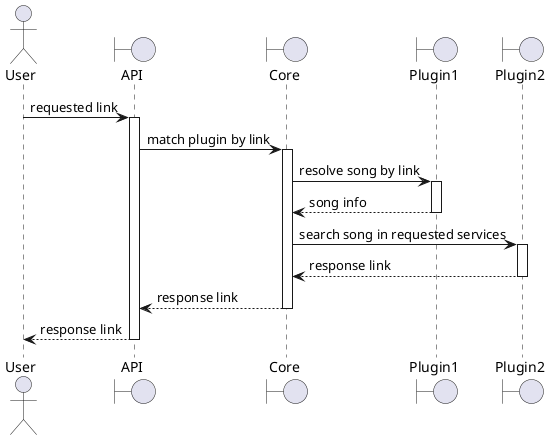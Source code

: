 @startuml

actor User
boundary API
boundary Core
boundary Plugin1
boundary Plugin2

User -> API: requested link
activate API
API -> Core: match plugin by link
activate Core
Core -> Plugin1: resolve song by link
activate Plugin1
Plugin1 --> Core: song info
deactivate Plugin1
Core -> Plugin2: search song in requested services
activate Plugin2
Plugin2 --> Core: response link
deactivate Plugin2
Core --> API: response link
deactivate Core
API --> User: response link
deactivate API
@enduml